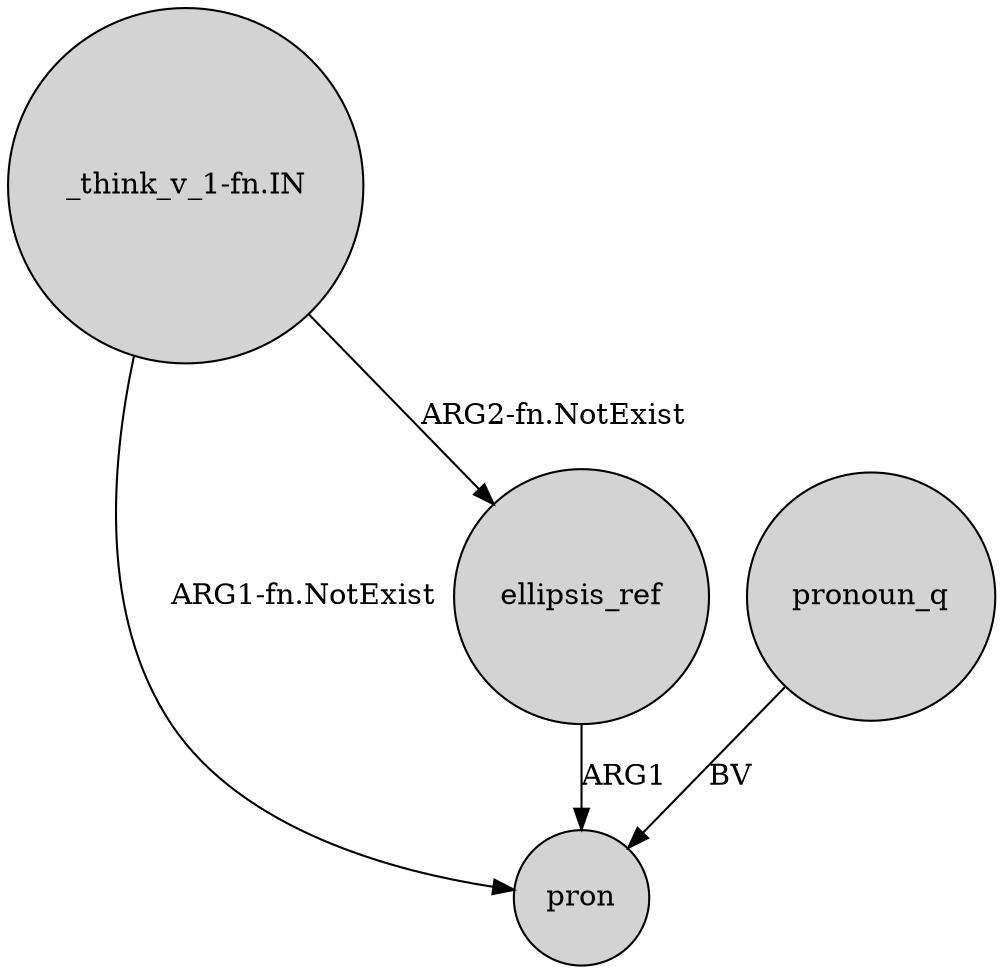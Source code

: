 digraph {
	node [shape=circle style=filled]
	"_think_v_1-fn.IN" -> pron [label="ARG1-fn.NotExist"]
	ellipsis_ref -> pron [label=ARG1]
	"_think_v_1-fn.IN" -> ellipsis_ref [label="ARG2-fn.NotExist"]
	pronoun_q -> pron [label=BV]
}

